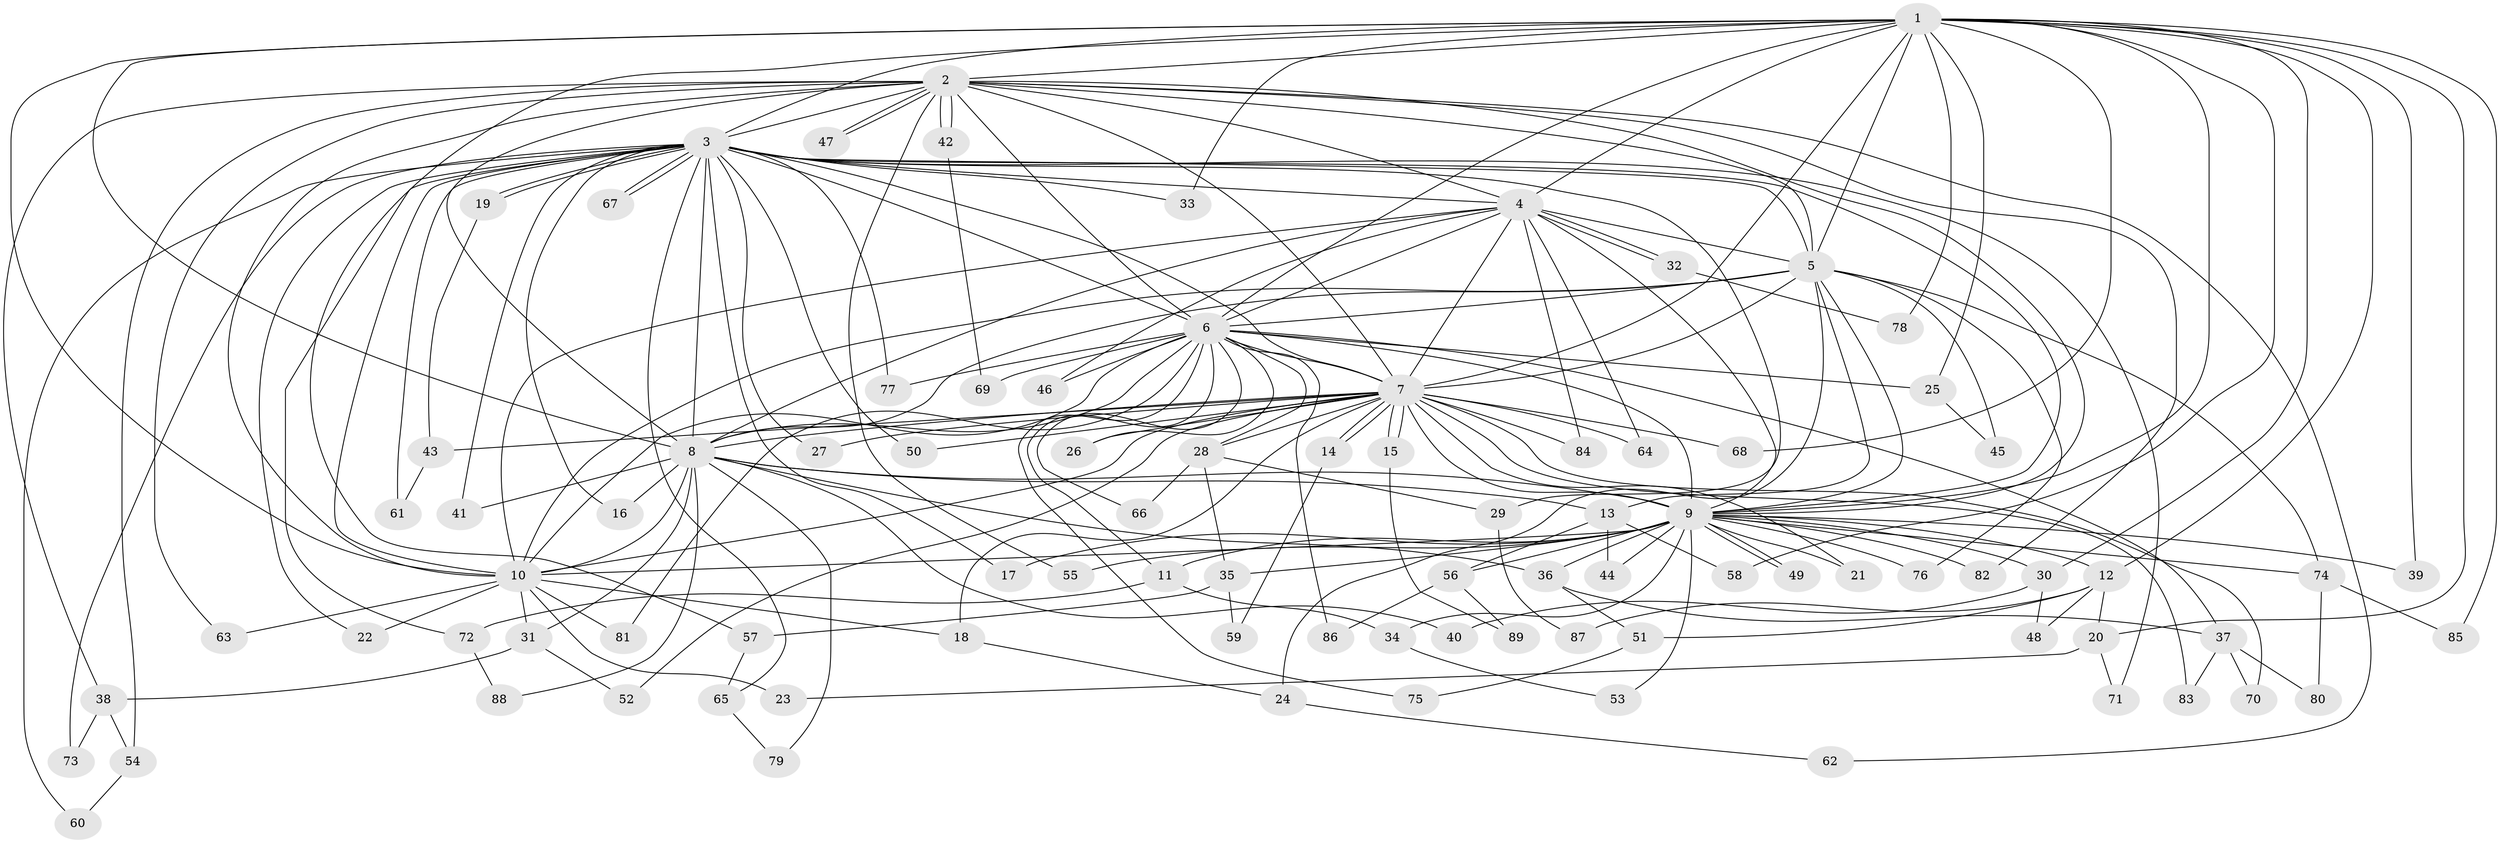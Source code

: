 // Generated by graph-tools (version 1.1) at 2025/46/03/09/25 04:46:00]
// undirected, 89 vertices, 203 edges
graph export_dot {
graph [start="1"]
  node [color=gray90,style=filled];
  1;
  2;
  3;
  4;
  5;
  6;
  7;
  8;
  9;
  10;
  11;
  12;
  13;
  14;
  15;
  16;
  17;
  18;
  19;
  20;
  21;
  22;
  23;
  24;
  25;
  26;
  27;
  28;
  29;
  30;
  31;
  32;
  33;
  34;
  35;
  36;
  37;
  38;
  39;
  40;
  41;
  42;
  43;
  44;
  45;
  46;
  47;
  48;
  49;
  50;
  51;
  52;
  53;
  54;
  55;
  56;
  57;
  58;
  59;
  60;
  61;
  62;
  63;
  64;
  65;
  66;
  67;
  68;
  69;
  70;
  71;
  72;
  73;
  74;
  75;
  76;
  77;
  78;
  79;
  80;
  81;
  82;
  83;
  84;
  85;
  86;
  87;
  88;
  89;
  1 -- 2;
  1 -- 3;
  1 -- 4;
  1 -- 5;
  1 -- 6;
  1 -- 7;
  1 -- 8;
  1 -- 9;
  1 -- 10;
  1 -- 12;
  1 -- 20;
  1 -- 25;
  1 -- 30;
  1 -- 33;
  1 -- 39;
  1 -- 57;
  1 -- 58;
  1 -- 68;
  1 -- 78;
  1 -- 85;
  2 -- 3;
  2 -- 4;
  2 -- 5;
  2 -- 6;
  2 -- 7;
  2 -- 8;
  2 -- 9;
  2 -- 10;
  2 -- 38;
  2 -- 42;
  2 -- 42;
  2 -- 47;
  2 -- 47;
  2 -- 54;
  2 -- 55;
  2 -- 62;
  2 -- 63;
  2 -- 82;
  3 -- 4;
  3 -- 5;
  3 -- 6;
  3 -- 7;
  3 -- 8;
  3 -- 9;
  3 -- 10;
  3 -- 16;
  3 -- 17;
  3 -- 19;
  3 -- 19;
  3 -- 22;
  3 -- 27;
  3 -- 29;
  3 -- 33;
  3 -- 41;
  3 -- 50;
  3 -- 60;
  3 -- 61;
  3 -- 65;
  3 -- 67;
  3 -- 67;
  3 -- 71;
  3 -- 72;
  3 -- 73;
  3 -- 77;
  4 -- 5;
  4 -- 6;
  4 -- 7;
  4 -- 8;
  4 -- 9;
  4 -- 10;
  4 -- 32;
  4 -- 32;
  4 -- 46;
  4 -- 64;
  4 -- 84;
  5 -- 6;
  5 -- 7;
  5 -- 8;
  5 -- 9;
  5 -- 10;
  5 -- 13;
  5 -- 24;
  5 -- 45;
  5 -- 74;
  5 -- 76;
  6 -- 7;
  6 -- 8;
  6 -- 9;
  6 -- 10;
  6 -- 11;
  6 -- 25;
  6 -- 26;
  6 -- 28;
  6 -- 37;
  6 -- 46;
  6 -- 66;
  6 -- 69;
  6 -- 75;
  6 -- 77;
  6 -- 81;
  6 -- 86;
  7 -- 8;
  7 -- 9;
  7 -- 10;
  7 -- 14;
  7 -- 14;
  7 -- 15;
  7 -- 15;
  7 -- 18;
  7 -- 21;
  7 -- 26;
  7 -- 27;
  7 -- 28;
  7 -- 43;
  7 -- 50;
  7 -- 52;
  7 -- 64;
  7 -- 68;
  7 -- 70;
  7 -- 83;
  7 -- 84;
  8 -- 9;
  8 -- 10;
  8 -- 13;
  8 -- 16;
  8 -- 31;
  8 -- 36;
  8 -- 40;
  8 -- 41;
  8 -- 79;
  8 -- 88;
  9 -- 10;
  9 -- 11;
  9 -- 12;
  9 -- 17;
  9 -- 21;
  9 -- 30;
  9 -- 34;
  9 -- 35;
  9 -- 36;
  9 -- 39;
  9 -- 44;
  9 -- 49;
  9 -- 49;
  9 -- 53;
  9 -- 55;
  9 -- 56;
  9 -- 74;
  9 -- 76;
  9 -- 82;
  10 -- 18;
  10 -- 22;
  10 -- 23;
  10 -- 31;
  10 -- 63;
  10 -- 81;
  11 -- 34;
  11 -- 72;
  12 -- 20;
  12 -- 48;
  12 -- 51;
  12 -- 87;
  13 -- 44;
  13 -- 56;
  13 -- 58;
  14 -- 59;
  15 -- 89;
  18 -- 24;
  19 -- 43;
  20 -- 23;
  20 -- 71;
  24 -- 62;
  25 -- 45;
  28 -- 29;
  28 -- 35;
  28 -- 66;
  29 -- 87;
  30 -- 40;
  30 -- 48;
  31 -- 38;
  31 -- 52;
  32 -- 78;
  34 -- 53;
  35 -- 57;
  35 -- 59;
  36 -- 37;
  36 -- 51;
  37 -- 70;
  37 -- 80;
  37 -- 83;
  38 -- 54;
  38 -- 73;
  42 -- 69;
  43 -- 61;
  51 -- 75;
  54 -- 60;
  56 -- 86;
  56 -- 89;
  57 -- 65;
  65 -- 79;
  72 -- 88;
  74 -- 80;
  74 -- 85;
}
